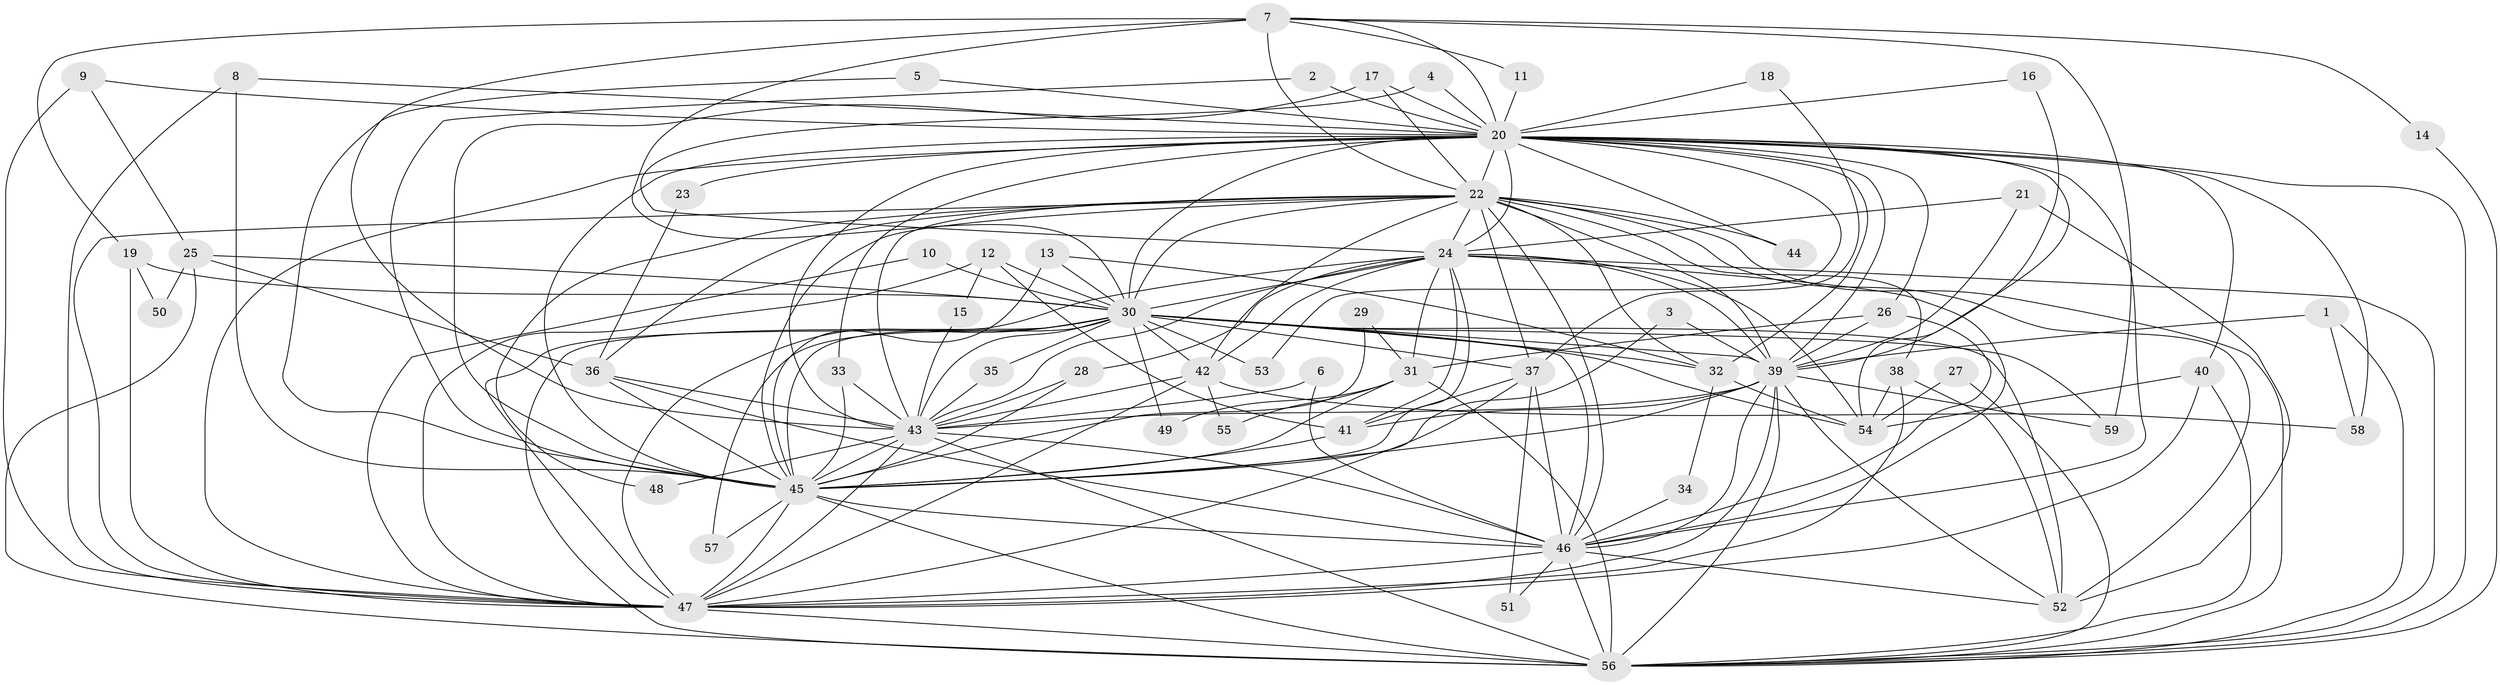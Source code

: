 // original degree distribution, {29: 0.008547008547008548, 18: 0.02564102564102564, 25: 0.008547008547008548, 23: 0.008547008547008548, 21: 0.017094017094017096, 15: 0.008547008547008548, 26: 0.008547008547008548, 6: 0.042735042735042736, 3: 0.24786324786324787, 2: 0.48717948717948717, 5: 0.02564102564102564, 4: 0.09401709401709402, 7: 0.017094017094017096}
// Generated by graph-tools (version 1.1) at 2025/49/03/09/25 03:49:42]
// undirected, 59 vertices, 178 edges
graph export_dot {
graph [start="1"]
  node [color=gray90,style=filled];
  1;
  2;
  3;
  4;
  5;
  6;
  7;
  8;
  9;
  10;
  11;
  12;
  13;
  14;
  15;
  16;
  17;
  18;
  19;
  20;
  21;
  22;
  23;
  24;
  25;
  26;
  27;
  28;
  29;
  30;
  31;
  32;
  33;
  34;
  35;
  36;
  37;
  38;
  39;
  40;
  41;
  42;
  43;
  44;
  45;
  46;
  47;
  48;
  49;
  50;
  51;
  52;
  53;
  54;
  55;
  56;
  57;
  58;
  59;
  1 -- 39 [weight=1.0];
  1 -- 56 [weight=1.0];
  1 -- 58 [weight=1.0];
  2 -- 20 [weight=1.0];
  2 -- 45 [weight=1.0];
  3 -- 39 [weight=1.0];
  3 -- 45 [weight=1.0];
  4 -- 20 [weight=1.0];
  4 -- 24 [weight=1.0];
  5 -- 20 [weight=1.0];
  5 -- 45 [weight=1.0];
  6 -- 43 [weight=1.0];
  6 -- 46 [weight=1.0];
  7 -- 11 [weight=1.0];
  7 -- 14 [weight=1.0];
  7 -- 19 [weight=1.0];
  7 -- 20 [weight=1.0];
  7 -- 22 [weight=1.0];
  7 -- 30 [weight=2.0];
  7 -- 43 [weight=1.0];
  7 -- 59 [weight=1.0];
  8 -- 20 [weight=1.0];
  8 -- 45 [weight=1.0];
  8 -- 47 [weight=1.0];
  9 -- 20 [weight=1.0];
  9 -- 25 [weight=1.0];
  9 -- 47 [weight=1.0];
  10 -- 30 [weight=1.0];
  10 -- 47 [weight=1.0];
  11 -- 20 [weight=1.0];
  12 -- 15 [weight=1.0];
  12 -- 30 [weight=1.0];
  12 -- 41 [weight=1.0];
  12 -- 47 [weight=1.0];
  13 -- 30 [weight=1.0];
  13 -- 32 [weight=1.0];
  13 -- 45 [weight=1.0];
  14 -- 56 [weight=1.0];
  15 -- 43 [weight=1.0];
  16 -- 20 [weight=1.0];
  16 -- 39 [weight=1.0];
  17 -- 20 [weight=1.0];
  17 -- 22 [weight=1.0];
  17 -- 45 [weight=1.0];
  18 -- 20 [weight=1.0];
  18 -- 37 [weight=1.0];
  19 -- 30 [weight=1.0];
  19 -- 47 [weight=1.0];
  19 -- 50 [weight=1.0];
  20 -- 22 [weight=1.0];
  20 -- 23 [weight=1.0];
  20 -- 24 [weight=1.0];
  20 -- 26 [weight=2.0];
  20 -- 30 [weight=2.0];
  20 -- 32 [weight=1.0];
  20 -- 33 [weight=1.0];
  20 -- 39 [weight=1.0];
  20 -- 40 [weight=1.0];
  20 -- 43 [weight=2.0];
  20 -- 44 [weight=1.0];
  20 -- 45 [weight=1.0];
  20 -- 46 [weight=2.0];
  20 -- 47 [weight=1.0];
  20 -- 53 [weight=1.0];
  20 -- 54 [weight=1.0];
  20 -- 56 [weight=1.0];
  20 -- 58 [weight=1.0];
  21 -- 24 [weight=1.0];
  21 -- 39 [weight=1.0];
  21 -- 52 [weight=1.0];
  22 -- 24 [weight=2.0];
  22 -- 30 [weight=1.0];
  22 -- 32 [weight=2.0];
  22 -- 36 [weight=1.0];
  22 -- 37 [weight=1.0];
  22 -- 38 [weight=1.0];
  22 -- 39 [weight=3.0];
  22 -- 42 [weight=1.0];
  22 -- 43 [weight=2.0];
  22 -- 44 [weight=1.0];
  22 -- 45 [weight=1.0];
  22 -- 46 [weight=2.0];
  22 -- 47 [weight=1.0];
  22 -- 48 [weight=1.0];
  22 -- 52 [weight=2.0];
  22 -- 56 [weight=1.0];
  23 -- 36 [weight=1.0];
  24 -- 28 [weight=1.0];
  24 -- 30 [weight=2.0];
  24 -- 31 [weight=1.0];
  24 -- 39 [weight=1.0];
  24 -- 41 [weight=1.0];
  24 -- 42 [weight=1.0];
  24 -- 43 [weight=1.0];
  24 -- 45 [weight=1.0];
  24 -- 46 [weight=1.0];
  24 -- 47 [weight=1.0];
  24 -- 54 [weight=1.0];
  24 -- 56 [weight=1.0];
  25 -- 30 [weight=1.0];
  25 -- 36 [weight=1.0];
  25 -- 50 [weight=1.0];
  25 -- 56 [weight=1.0];
  26 -- 31 [weight=1.0];
  26 -- 39 [weight=1.0];
  26 -- 46 [weight=1.0];
  27 -- 54 [weight=1.0];
  27 -- 56 [weight=1.0];
  28 -- 43 [weight=1.0];
  28 -- 45 [weight=1.0];
  29 -- 31 [weight=1.0];
  29 -- 45 [weight=1.0];
  30 -- 32 [weight=1.0];
  30 -- 35 [weight=1.0];
  30 -- 37 [weight=1.0];
  30 -- 39 [weight=1.0];
  30 -- 42 [weight=1.0];
  30 -- 43 [weight=1.0];
  30 -- 45 [weight=1.0];
  30 -- 46 [weight=1.0];
  30 -- 47 [weight=1.0];
  30 -- 49 [weight=1.0];
  30 -- 52 [weight=1.0];
  30 -- 53 [weight=1.0];
  30 -- 54 [weight=1.0];
  30 -- 56 [weight=1.0];
  30 -- 57 [weight=1.0];
  30 -- 59 [weight=1.0];
  31 -- 45 [weight=1.0];
  31 -- 49 [weight=1.0];
  31 -- 55 [weight=1.0];
  31 -- 56 [weight=2.0];
  32 -- 34 [weight=1.0];
  32 -- 54 [weight=1.0];
  33 -- 43 [weight=1.0];
  33 -- 45 [weight=1.0];
  34 -- 46 [weight=1.0];
  35 -- 43 [weight=1.0];
  36 -- 43 [weight=1.0];
  36 -- 45 [weight=2.0];
  36 -- 46 [weight=1.0];
  37 -- 41 [weight=1.0];
  37 -- 46 [weight=1.0];
  37 -- 47 [weight=1.0];
  37 -- 51 [weight=1.0];
  38 -- 47 [weight=1.0];
  38 -- 52 [weight=1.0];
  38 -- 54 [weight=1.0];
  39 -- 41 [weight=2.0];
  39 -- 43 [weight=1.0];
  39 -- 45 [weight=2.0];
  39 -- 46 [weight=1.0];
  39 -- 47 [weight=1.0];
  39 -- 52 [weight=1.0];
  39 -- 56 [weight=1.0];
  39 -- 59 [weight=1.0];
  40 -- 47 [weight=1.0];
  40 -- 54 [weight=1.0];
  40 -- 56 [weight=1.0];
  41 -- 45 [weight=1.0];
  42 -- 43 [weight=1.0];
  42 -- 47 [weight=1.0];
  42 -- 55 [weight=1.0];
  42 -- 58 [weight=1.0];
  43 -- 45 [weight=1.0];
  43 -- 46 [weight=1.0];
  43 -- 47 [weight=1.0];
  43 -- 48 [weight=1.0];
  43 -- 56 [weight=2.0];
  45 -- 46 [weight=1.0];
  45 -- 47 [weight=1.0];
  45 -- 56 [weight=2.0];
  45 -- 57 [weight=1.0];
  46 -- 47 [weight=1.0];
  46 -- 51 [weight=1.0];
  46 -- 52 [weight=1.0];
  46 -- 56 [weight=1.0];
  47 -- 56 [weight=1.0];
}
